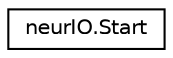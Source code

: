digraph "Graphical Class Hierarchy"
{
  edge [fontname="Helvetica",fontsize="10",labelfontname="Helvetica",labelfontsize="10"];
  node [fontname="Helvetica",fontsize="10",shape=record];
  rankdir="LR";
  Node0 [label="neurIO.Start",height=0.2,width=0.4,color="black", fillcolor="white", style="filled",URL="$d8/dd1/classneur_i_o_1_1_start.html"];
}

